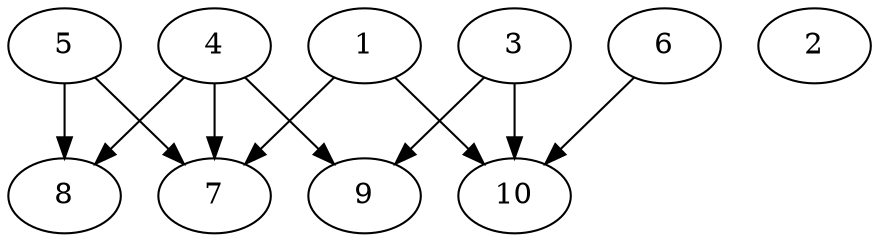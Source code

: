 // DAG automatically generated by daggen at Thu Oct  3 13:58:05 2019
// ./daggen --dot -n 10 --ccr 0.5 --fat 0.9 --regular 0.9 --density 0.7 --mindata 5242880 --maxdata 52428800 
digraph G {
  1 [size="51990528", alpha="0.14", expect_size="25995264"] 
  1 -> 7 [size ="25995264"]
  1 -> 10 [size ="25995264"]
  2 [size="92391424", alpha="0.01", expect_size="46195712"] 
  3 [size="35313664", alpha="0.14", expect_size="17656832"] 
  3 -> 9 [size ="17656832"]
  3 -> 10 [size ="17656832"]
  4 [size="67467264", alpha="0.06", expect_size="33733632"] 
  4 -> 7 [size ="33733632"]
  4 -> 8 [size ="33733632"]
  4 -> 9 [size ="33733632"]
  5 [size="32045056", alpha="0.13", expect_size="16022528"] 
  5 -> 7 [size ="16022528"]
  5 -> 8 [size ="16022528"]
  6 [size="63430656", alpha="0.14", expect_size="31715328"] 
  6 -> 10 [size ="31715328"]
  7 [size="40224768", alpha="0.13", expect_size="20112384"] 
  8 [size="39745536", alpha="0.14", expect_size="19872768"] 
  9 [size="47636480", alpha="0.02", expect_size="23818240"] 
  10 [size="46344192", alpha="0.03", expect_size="23172096"] 
}

